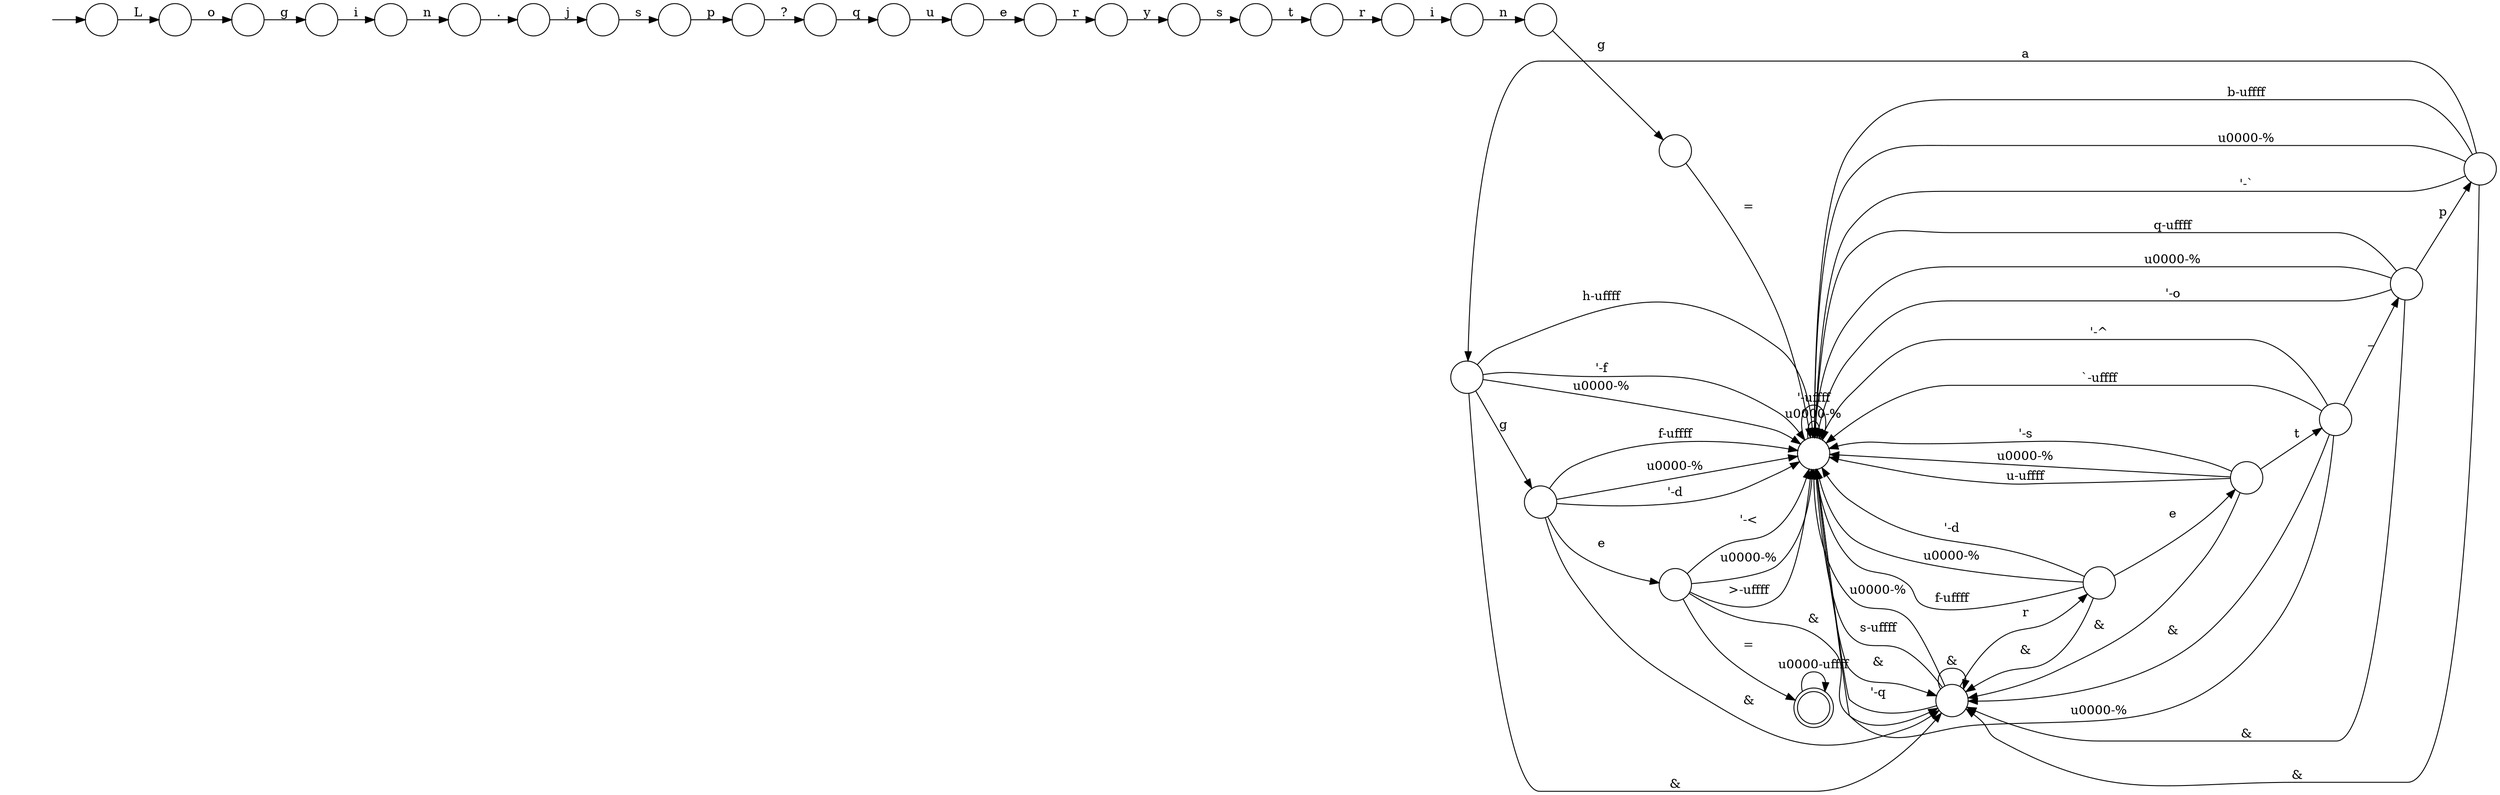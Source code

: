 digraph Automaton {
  rankdir = LR;
  0 [shape=circle,label=""];
  0 -> 20 [label="h-\uffff"]
  0 -> 11 [label="&"]
  0 -> 6 [label="g"]
  0 -> 20 [label="\u0000-%"]
  0 -> 20 [label="'-f"]
  1 [shape=circle,label=""];
  1 -> 20 [label="q-\uffff"]
  1 -> 20 [label="'-o"]
  1 -> 11 [label="&"]
  1 -> 32 [label="p"]
  1 -> 20 [label="\u0000-%"]
  2 [shape=circle,label=""];
  2 -> 14 [label="n"]
  3 [shape=circle,label=""];
  3 -> 26 [label="j"]
  4 [shape=circle,label=""];
  4 -> 7 [label="r"]
  5 [shape=circle,label=""];
  5 -> 16 [label="t"]
  5 -> 11 [label="&"]
  5 -> 20 [label="\u0000-%"]
  5 -> 20 [label="u-\uffff"]
  5 -> 20 [label="'-s"]
  6 [shape=circle,label=""];
  6 -> 11 [label="&"]
  6 -> 12 [label="e"]
  6 -> 20 [label="f-\uffff"]
  6 -> 20 [label="\u0000-%"]
  6 -> 20 [label="'-d"]
  7 [shape=circle,label=""];
  7 -> 28 [label="y"]
  8 [shape=circle,label=""];
  8 -> 2 [label="i"]
  9 [shape=circle,label=""];
  9 -> 17 [label="o"]
  10 [shape=circle,label=""];
  10 -> 15 [label="n"]
  11 [shape=circle,label=""];
  11 -> 11 [label="&"]
  11 -> 20 [label="'-q"]
  11 -> 20 [label="\u0000-%"]
  11 -> 23 [label="r"]
  11 -> 20 [label="s-\uffff"]
  12 [shape=circle,label=""];
  12 -> 20 [label="'-<"]
  12 -> 19 [label="="]
  12 -> 11 [label="&"]
  12 -> 20 [label="\u0000-%"]
  12 -> 20 [label=">-\uffff"]
  13 [shape=circle,label=""];
  13 -> 24 [label="p"]
  14 [shape=circle,label=""];
  14 -> 3 [label="."]
  15 [shape=circle,label=""];
  15 -> 31 [label="g"]
  16 [shape=circle,label=""];
  16 -> 20 [label="`-\uffff"]
  16 -> 11 [label="&"]
  16 -> 1 [label="_"]
  16 -> 20 [label="\u0000-%"]
  16 -> 20 [label="'-^"]
  17 [shape=circle,label=""];
  17 -> 8 [label="g"]
  18 [shape=circle,label=""];
  initial [shape=plaintext,label=""];
  initial -> 18
  18 -> 9 [label="L"]
  19 [shape=doublecircle,label=""];
  19 -> 19 [label="\u0000-\uffff"]
  20 [shape=circle,label=""];
  20 -> 11 [label="&"]
  20 -> 20 [label="\u0000-%"]
  20 -> 20 [label="'-\uffff"]
  21 [shape=circle,label=""];
  21 -> 30 [label="r"]
  22 [shape=circle,label=""];
  22 -> 21 [label="t"]
  23 [shape=circle,label=""];
  23 -> 11 [label="&"]
  23 -> 5 [label="e"]
  23 -> 20 [label="f-\uffff"]
  23 -> 20 [label="\u0000-%"]
  23 -> 20 [label="'-d"]
  24 [shape=circle,label=""];
  24 -> 29 [label="?"]
  25 [shape=circle,label=""];
  25 -> 27 [label="u"]
  26 [shape=circle,label=""];
  26 -> 13 [label="s"]
  27 [shape=circle,label=""];
  27 -> 4 [label="e"]
  28 [shape=circle,label=""];
  28 -> 22 [label="s"]
  29 [shape=circle,label=""];
  29 -> 25 [label="q"]
  30 [shape=circle,label=""];
  30 -> 10 [label="i"]
  31 [shape=circle,label=""];
  31 -> 20 [label="="]
  32 [shape=circle,label=""];
  32 -> 11 [label="&"]
  32 -> 0 [label="a"]
  32 -> 20 [label="\u0000-%"]
  32 -> 20 [label="'-`"]
  32 -> 20 [label="b-\uffff"]
}

